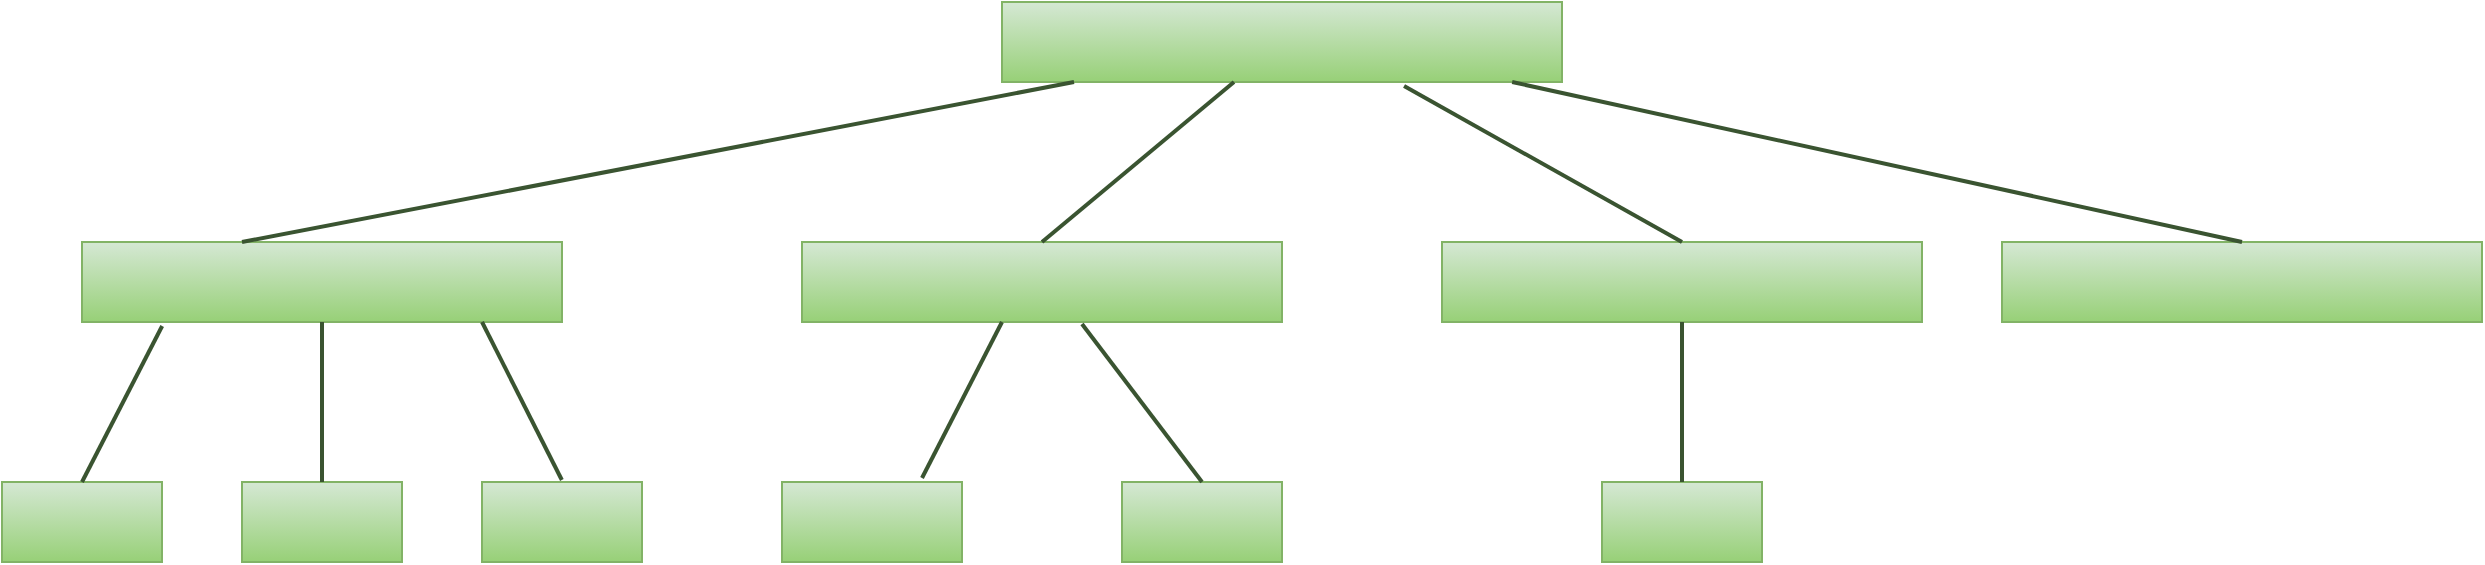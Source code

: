 <mxfile version="13.6.5">
    <diagram id="nMHsccyJKhSkrH84Xq_t" name="Page-1">
        <mxGraphModel dx="1629" dy="1190" grid="1" gridSize="10" guides="1" tooltips="1" connect="1" arrows="1" fold="1" page="1" pageScale="1" pageWidth="1654" pageHeight="1169" background="#FFFFFF" math="0" shadow="0">
            <root>
                <mxCell id="0"/>
                <mxCell id="1" parent="0"/>
                <mxCell id="14" value="" style="rounded=0;whiteSpace=wrap;html=1;fillColor=#d5e8d4;strokeColor=#82b366;gradientColor=#97d077;" parent="1" vertex="1">
                    <mxGeometry x="620" y="160" width="280" height="40" as="geometry"/>
                </mxCell>
                <mxCell id="15" value="" style="rounded=0;whiteSpace=wrap;html=1;fillColor=#d5e8d4;strokeColor=#82b366;gradientColor=#97d077;" parent="1" vertex="1">
                    <mxGeometry x="160" y="280" width="240" height="40" as="geometry"/>
                </mxCell>
                <mxCell id="16" value="" style="rounded=0;whiteSpace=wrap;html=1;fillColor=#d5e8d4;strokeColor=#82b366;gradientColor=#97d077;" parent="1" vertex="1">
                    <mxGeometry x="520" y="280" width="240" height="40" as="geometry"/>
                </mxCell>
                <mxCell id="17" value="" style="rounded=0;whiteSpace=wrap;html=1;fillColor=#d5e8d4;strokeColor=#82b366;gradientColor=#97d077;" parent="1" vertex="1">
                    <mxGeometry x="840" y="280" width="240" height="40" as="geometry"/>
                </mxCell>
                <mxCell id="18" value="" style="rounded=0;whiteSpace=wrap;html=1;fillColor=#d5e8d4;strokeColor=#82b366;gradientColor=#97d077;" parent="1" vertex="1">
                    <mxGeometry x="120" y="400" width="80" height="40" as="geometry"/>
                </mxCell>
                <mxCell id="19" value="" style="rounded=0;whiteSpace=wrap;html=1;fillColor=#d5e8d4;strokeColor=#82b366;gradientColor=#97d077;" parent="1" vertex="1">
                    <mxGeometry x="360" y="400" width="80" height="40" as="geometry"/>
                </mxCell>
                <mxCell id="20" value="" style="rounded=0;whiteSpace=wrap;html=1;fillColor=#d5e8d4;strokeColor=#82b366;gradientColor=#97d077;" parent="1" vertex="1">
                    <mxGeometry x="510" y="400" width="90" height="40" as="geometry"/>
                </mxCell>
                <mxCell id="21" value="" style="rounded=0;whiteSpace=wrap;html=1;fillColor=#d5e8d4;strokeColor=#82b366;gradientColor=#97d077;" parent="1" vertex="1">
                    <mxGeometry x="680" y="400" width="80" height="40" as="geometry"/>
                </mxCell>
                <mxCell id="22" value="" style="rounded=0;whiteSpace=wrap;html=1;fillColor=#d5e8d4;strokeColor=#82b366;gradientColor=#97d077;" parent="1" vertex="1">
                    <mxGeometry x="920" y="400" width="80" height="40" as="geometry"/>
                </mxCell>
                <mxCell id="24" value="" style="endArrow=none;html=1;strokeWidth=2;fillColor=#6d8764;strokeColor=#3A5431;" parent="1" edge="1" target="14">
                    <mxGeometry width="50" height="50" relative="1" as="geometry">
                        <mxPoint x="240" y="280" as="sourcePoint"/>
                        <mxPoint x="660" y="202" as="targetPoint"/>
                    </mxGeometry>
                </mxCell>
                <mxCell id="26" value="" style="endArrow=none;html=1;strokeWidth=2;fillColor=#6d8764;strokeColor=#3A5431;exitX=0.5;exitY=0;exitDx=0;exitDy=0;" parent="1" source="16" target="14" edge="1">
                    <mxGeometry width="50" height="50" relative="1" as="geometry">
                        <mxPoint x="332" y="280" as="sourcePoint"/>
                        <mxPoint x="584.92" y="200" as="targetPoint"/>
                    </mxGeometry>
                </mxCell>
                <mxCell id="27" value="" style="endArrow=none;html=1;entryX=0.718;entryY=1.05;entryDx=0;entryDy=0;entryPerimeter=0;strokeWidth=2;fillColor=#6d8764;strokeColor=#3A5431;exitX=0.5;exitY=0;exitDx=0;exitDy=0;" parent="1" source="17" target="14" edge="1">
                    <mxGeometry width="50" height="50" relative="1" as="geometry">
                        <mxPoint x="430" y="280" as="sourcePoint"/>
                        <mxPoint x="682.92" y="200" as="targetPoint"/>
                    </mxGeometry>
                </mxCell>
                <mxCell id="28" value="" style="endArrow=none;html=1;strokeWidth=2;fillColor=#6d8764;strokeColor=#3A5431;exitX=0.5;exitY=0;exitDx=0;exitDy=0;entryX=0.167;entryY=1.05;entryDx=0;entryDy=0;entryPerimeter=0;" parent="1" source="18" edge="1" target="15">
                    <mxGeometry width="50" height="50" relative="1" as="geometry">
                        <mxPoint x="200" y="390" as="sourcePoint"/>
                        <mxPoint x="240" y="322" as="targetPoint"/>
                    </mxGeometry>
                </mxCell>
                <mxCell id="29" value="" style="endArrow=none;html=1;strokeWidth=2;fillColor=#6d8764;strokeColor=#3A5431;exitX=0.5;exitY=0;exitDx=0;exitDy=0;" parent="1" edge="1">
                    <mxGeometry width="50" height="50" relative="1" as="geometry">
                        <mxPoint x="580" y="398" as="sourcePoint"/>
                        <mxPoint x="620" y="320" as="targetPoint"/>
                    </mxGeometry>
                </mxCell>
                <mxCell id="30" value="" style="endArrow=none;html=1;strokeWidth=2;fillColor=#6d8764;strokeColor=#3A5431;exitX=0.5;exitY=0;exitDx=0;exitDy=0;" parent="1" edge="1" target="17" source="22">
                    <mxGeometry width="50" height="50" relative="1" as="geometry">
                        <mxPoint x="920" y="398" as="sourcePoint"/>
                        <mxPoint x="960" y="320" as="targetPoint"/>
                    </mxGeometry>
                </mxCell>
                <mxCell id="32" value="" style="endArrow=none;html=1;strokeWidth=2;fillColor=#6d8764;strokeColor=#3A5431;exitX=0.5;exitY=0;exitDx=0;exitDy=0;" parent="1" edge="1" source="21">
                    <mxGeometry width="50" height="50" relative="1" as="geometry">
                        <mxPoint x="740.0" y="400" as="sourcePoint"/>
                        <mxPoint x="660" y="321" as="targetPoint"/>
                    </mxGeometry>
                </mxCell>
                <mxCell id="33" value="" style="endArrow=none;html=1;strokeWidth=2;fillColor=#6d8764;strokeColor=#3A5431;entryX=0.667;entryY=1.025;entryDx=0;entryDy=0;entryPerimeter=0;" parent="1" edge="1">
                    <mxGeometry width="50" height="50" relative="1" as="geometry">
                        <mxPoint x="399.92" y="399" as="sourcePoint"/>
                        <mxPoint x="360" y="320" as="targetPoint"/>
                    </mxGeometry>
                </mxCell>
                <mxCell id="34" value="" style="rounded=0;whiteSpace=wrap;html=1;fillColor=#d5e8d4;strokeColor=#82b366;gradientColor=#97d077;" vertex="1" parent="1">
                    <mxGeometry x="1120" y="280" width="240" height="40" as="geometry"/>
                </mxCell>
                <mxCell id="39" value="" style="endArrow=none;html=1;strokeWidth=2;fillColor=#6d8764;strokeColor=#3A5431;exitX=0.5;exitY=0;exitDx=0;exitDy=0;entryX=0.911;entryY=1;entryDx=0;entryDy=0;entryPerimeter=0;" edge="1" parent="1" source="34" target="14">
                    <mxGeometry width="50" height="50" relative="1" as="geometry">
                        <mxPoint x="460" y="280" as="sourcePoint"/>
                        <mxPoint x="880" y="202" as="targetPoint"/>
                    </mxGeometry>
                </mxCell>
                <mxCell id="40" value="" style="rounded=0;whiteSpace=wrap;html=1;fillColor=#d5e8d4;strokeColor=#82b366;gradientColor=#97d077;" vertex="1" parent="1">
                    <mxGeometry x="240" y="400" width="80" height="40" as="geometry"/>
                </mxCell>
                <mxCell id="41" value="" style="endArrow=none;html=1;strokeWidth=2;fillColor=#6d8764;strokeColor=#3A5431;entryX=0.667;entryY=1.025;entryDx=0;entryDy=0;entryPerimeter=0;exitX=0.5;exitY=0;exitDx=0;exitDy=0;" edge="1" parent="1" source="40">
                    <mxGeometry width="50" height="50" relative="1" as="geometry">
                        <mxPoint x="319.92" y="399" as="sourcePoint"/>
                        <mxPoint x="280" y="320" as="targetPoint"/>
                    </mxGeometry>
                </mxCell>
            </root>
        </mxGraphModel>
    </diagram>
</mxfile>